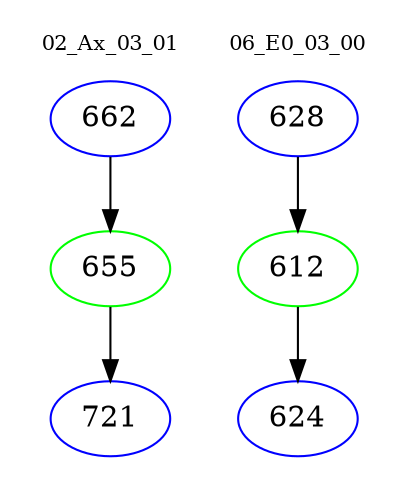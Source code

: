 digraph{
subgraph cluster_0 {
color = white
label = "02_Ax_03_01";
fontsize=10;
T0_662 [label="662", color="blue"]
T0_662 -> T0_655 [color="black"]
T0_655 [label="655", color="green"]
T0_655 -> T0_721 [color="black"]
T0_721 [label="721", color="blue"]
}
subgraph cluster_1 {
color = white
label = "06_E0_03_00";
fontsize=10;
T1_628 [label="628", color="blue"]
T1_628 -> T1_612 [color="black"]
T1_612 [label="612", color="green"]
T1_612 -> T1_624 [color="black"]
T1_624 [label="624", color="blue"]
}
}
